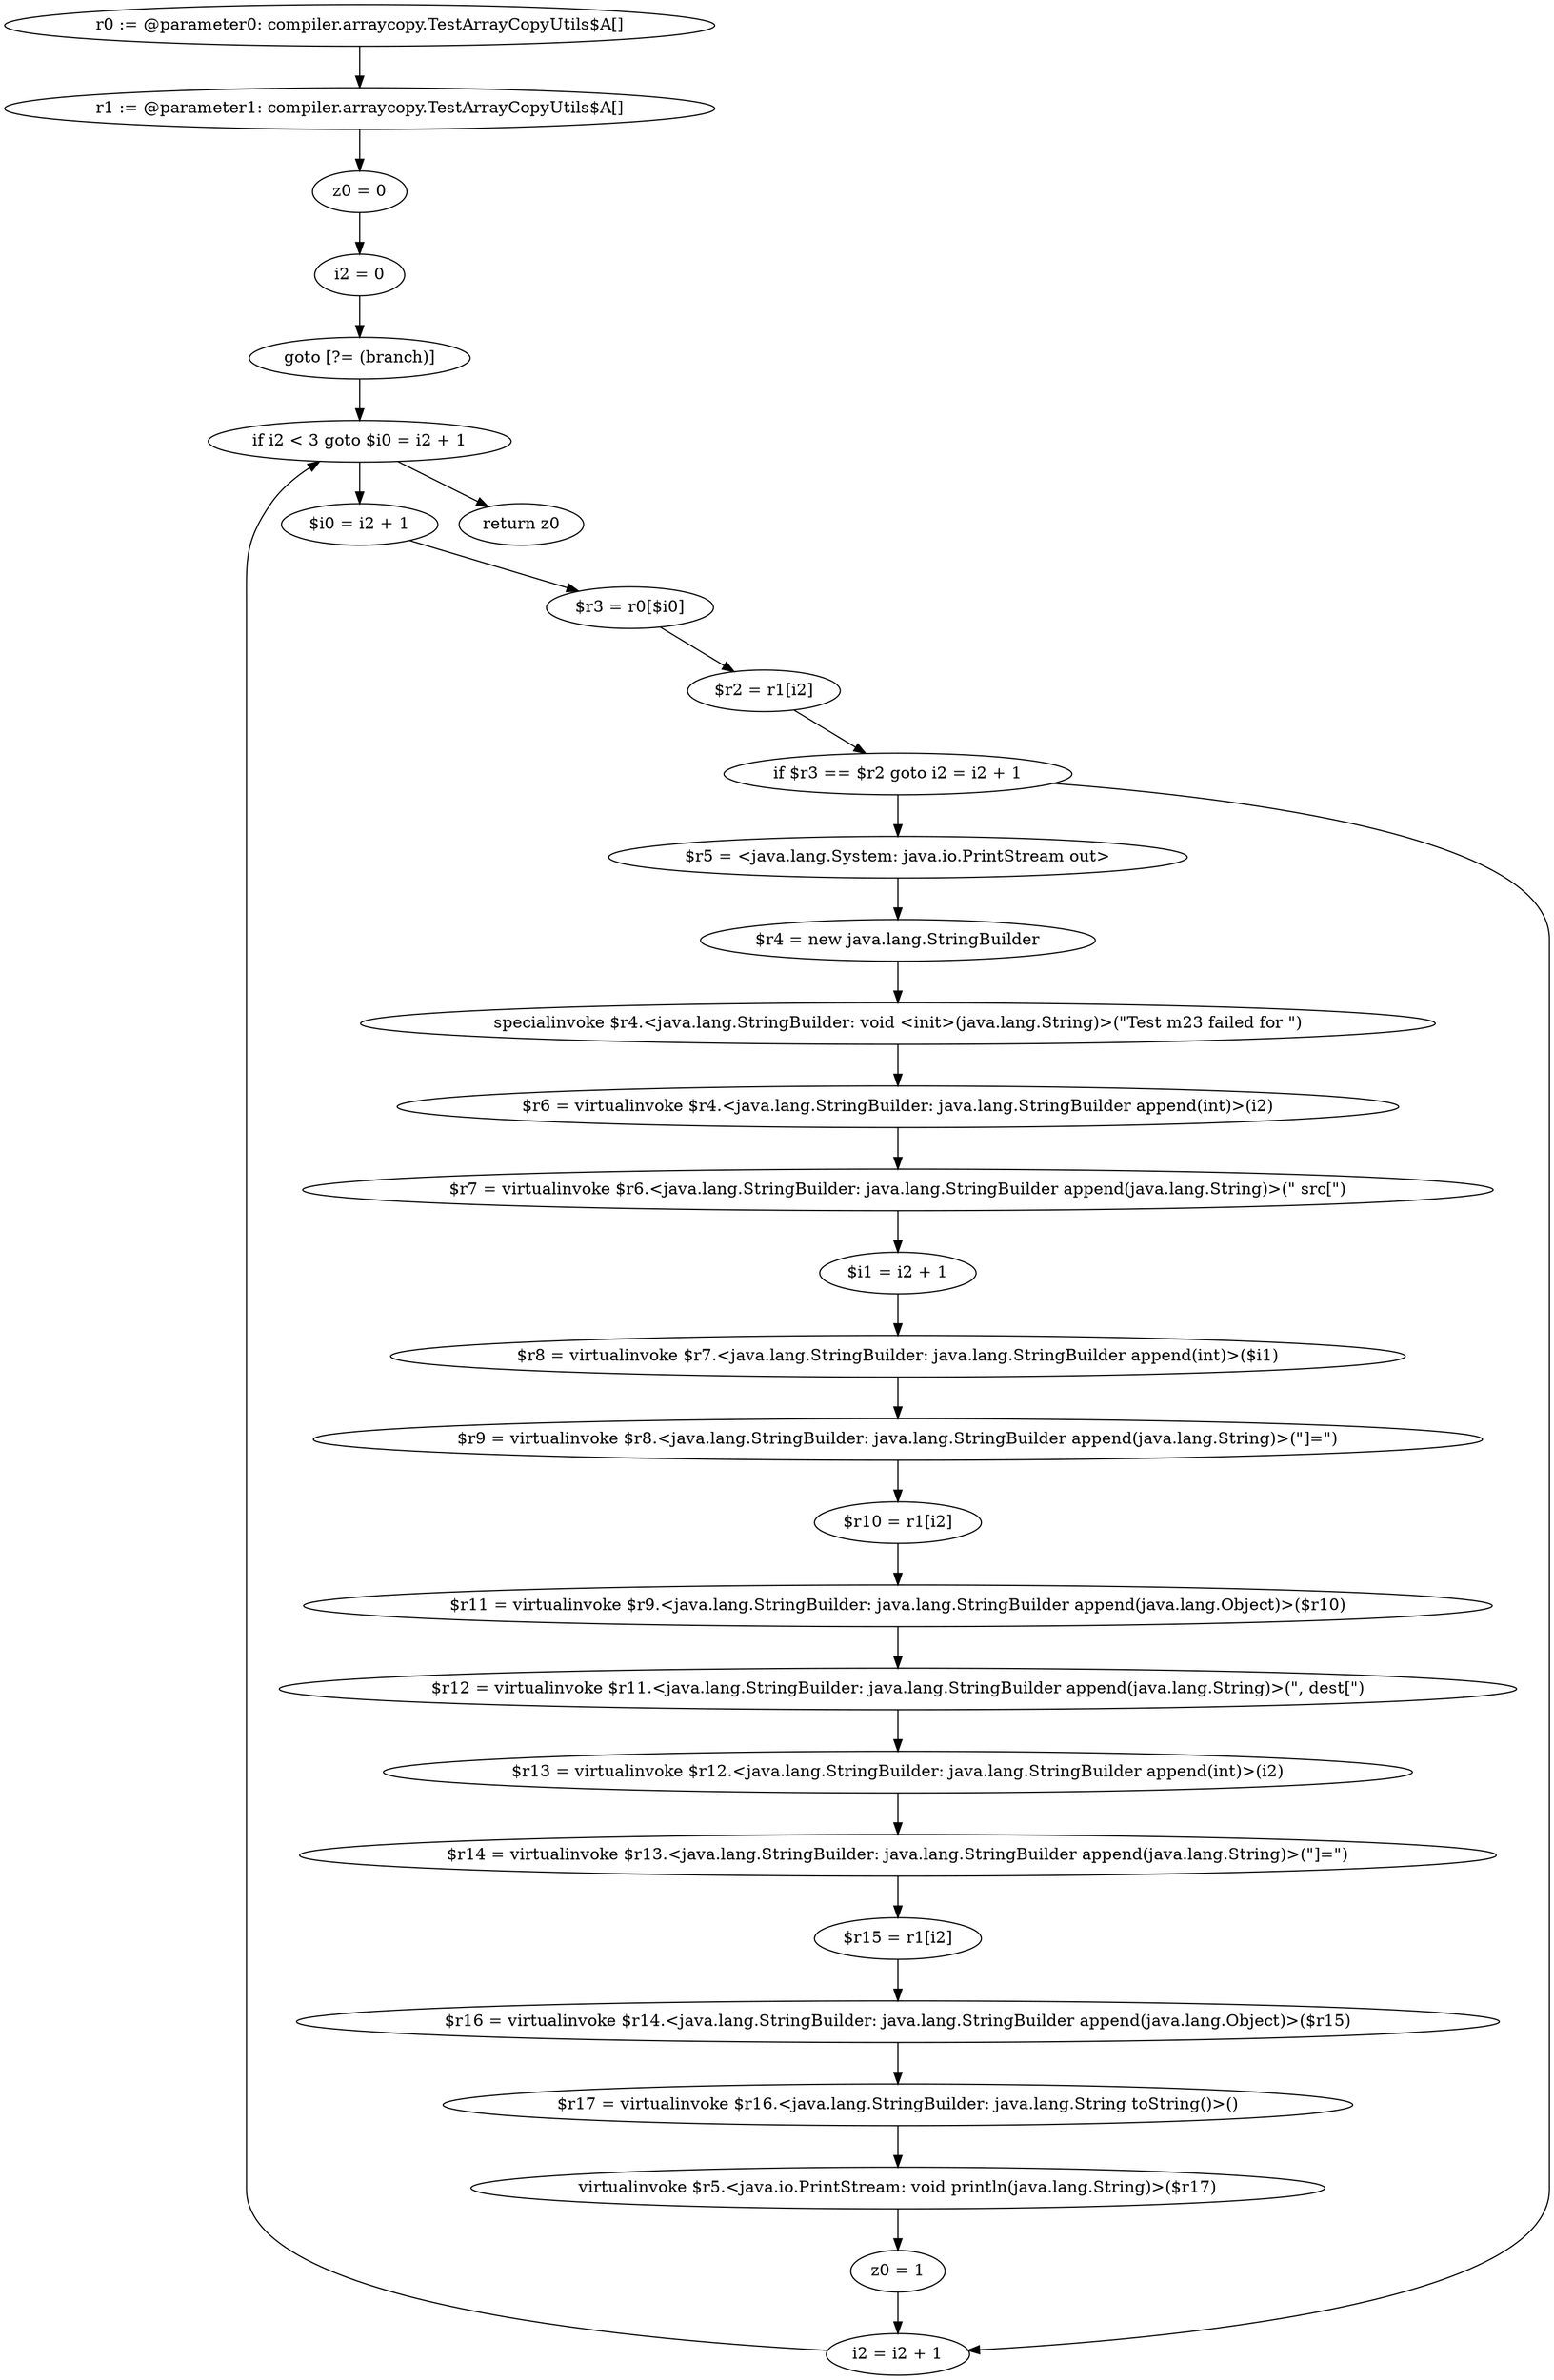 digraph "unitGraph" {
    "r0 := @parameter0: compiler.arraycopy.TestArrayCopyUtils$A[]"
    "r1 := @parameter1: compiler.arraycopy.TestArrayCopyUtils$A[]"
    "z0 = 0"
    "i2 = 0"
    "goto [?= (branch)]"
    "$i0 = i2 + 1"
    "$r3 = r0[$i0]"
    "$r2 = r1[i2]"
    "if $r3 == $r2 goto i2 = i2 + 1"
    "$r5 = <java.lang.System: java.io.PrintStream out>"
    "$r4 = new java.lang.StringBuilder"
    "specialinvoke $r4.<java.lang.StringBuilder: void <init>(java.lang.String)>(\"Test m23 failed for \")"
    "$r6 = virtualinvoke $r4.<java.lang.StringBuilder: java.lang.StringBuilder append(int)>(i2)"
    "$r7 = virtualinvoke $r6.<java.lang.StringBuilder: java.lang.StringBuilder append(java.lang.String)>(\" src[\")"
    "$i1 = i2 + 1"
    "$r8 = virtualinvoke $r7.<java.lang.StringBuilder: java.lang.StringBuilder append(int)>($i1)"
    "$r9 = virtualinvoke $r8.<java.lang.StringBuilder: java.lang.StringBuilder append(java.lang.String)>(\"]=\")"
    "$r10 = r1[i2]"
    "$r11 = virtualinvoke $r9.<java.lang.StringBuilder: java.lang.StringBuilder append(java.lang.Object)>($r10)"
    "$r12 = virtualinvoke $r11.<java.lang.StringBuilder: java.lang.StringBuilder append(java.lang.String)>(\", dest[\")"
    "$r13 = virtualinvoke $r12.<java.lang.StringBuilder: java.lang.StringBuilder append(int)>(i2)"
    "$r14 = virtualinvoke $r13.<java.lang.StringBuilder: java.lang.StringBuilder append(java.lang.String)>(\"]=\")"
    "$r15 = r1[i2]"
    "$r16 = virtualinvoke $r14.<java.lang.StringBuilder: java.lang.StringBuilder append(java.lang.Object)>($r15)"
    "$r17 = virtualinvoke $r16.<java.lang.StringBuilder: java.lang.String toString()>()"
    "virtualinvoke $r5.<java.io.PrintStream: void println(java.lang.String)>($r17)"
    "z0 = 1"
    "i2 = i2 + 1"
    "if i2 < 3 goto $i0 = i2 + 1"
    "return z0"
    "r0 := @parameter0: compiler.arraycopy.TestArrayCopyUtils$A[]"->"r1 := @parameter1: compiler.arraycopy.TestArrayCopyUtils$A[]";
    "r1 := @parameter1: compiler.arraycopy.TestArrayCopyUtils$A[]"->"z0 = 0";
    "z0 = 0"->"i2 = 0";
    "i2 = 0"->"goto [?= (branch)]";
    "goto [?= (branch)]"->"if i2 < 3 goto $i0 = i2 + 1";
    "$i0 = i2 + 1"->"$r3 = r0[$i0]";
    "$r3 = r0[$i0]"->"$r2 = r1[i2]";
    "$r2 = r1[i2]"->"if $r3 == $r2 goto i2 = i2 + 1";
    "if $r3 == $r2 goto i2 = i2 + 1"->"$r5 = <java.lang.System: java.io.PrintStream out>";
    "if $r3 == $r2 goto i2 = i2 + 1"->"i2 = i2 + 1";
    "$r5 = <java.lang.System: java.io.PrintStream out>"->"$r4 = new java.lang.StringBuilder";
    "$r4 = new java.lang.StringBuilder"->"specialinvoke $r4.<java.lang.StringBuilder: void <init>(java.lang.String)>(\"Test m23 failed for \")";
    "specialinvoke $r4.<java.lang.StringBuilder: void <init>(java.lang.String)>(\"Test m23 failed for \")"->"$r6 = virtualinvoke $r4.<java.lang.StringBuilder: java.lang.StringBuilder append(int)>(i2)";
    "$r6 = virtualinvoke $r4.<java.lang.StringBuilder: java.lang.StringBuilder append(int)>(i2)"->"$r7 = virtualinvoke $r6.<java.lang.StringBuilder: java.lang.StringBuilder append(java.lang.String)>(\" src[\")";
    "$r7 = virtualinvoke $r6.<java.lang.StringBuilder: java.lang.StringBuilder append(java.lang.String)>(\" src[\")"->"$i1 = i2 + 1";
    "$i1 = i2 + 1"->"$r8 = virtualinvoke $r7.<java.lang.StringBuilder: java.lang.StringBuilder append(int)>($i1)";
    "$r8 = virtualinvoke $r7.<java.lang.StringBuilder: java.lang.StringBuilder append(int)>($i1)"->"$r9 = virtualinvoke $r8.<java.lang.StringBuilder: java.lang.StringBuilder append(java.lang.String)>(\"]=\")";
    "$r9 = virtualinvoke $r8.<java.lang.StringBuilder: java.lang.StringBuilder append(java.lang.String)>(\"]=\")"->"$r10 = r1[i2]";
    "$r10 = r1[i2]"->"$r11 = virtualinvoke $r9.<java.lang.StringBuilder: java.lang.StringBuilder append(java.lang.Object)>($r10)";
    "$r11 = virtualinvoke $r9.<java.lang.StringBuilder: java.lang.StringBuilder append(java.lang.Object)>($r10)"->"$r12 = virtualinvoke $r11.<java.lang.StringBuilder: java.lang.StringBuilder append(java.lang.String)>(\", dest[\")";
    "$r12 = virtualinvoke $r11.<java.lang.StringBuilder: java.lang.StringBuilder append(java.lang.String)>(\", dest[\")"->"$r13 = virtualinvoke $r12.<java.lang.StringBuilder: java.lang.StringBuilder append(int)>(i2)";
    "$r13 = virtualinvoke $r12.<java.lang.StringBuilder: java.lang.StringBuilder append(int)>(i2)"->"$r14 = virtualinvoke $r13.<java.lang.StringBuilder: java.lang.StringBuilder append(java.lang.String)>(\"]=\")";
    "$r14 = virtualinvoke $r13.<java.lang.StringBuilder: java.lang.StringBuilder append(java.lang.String)>(\"]=\")"->"$r15 = r1[i2]";
    "$r15 = r1[i2]"->"$r16 = virtualinvoke $r14.<java.lang.StringBuilder: java.lang.StringBuilder append(java.lang.Object)>($r15)";
    "$r16 = virtualinvoke $r14.<java.lang.StringBuilder: java.lang.StringBuilder append(java.lang.Object)>($r15)"->"$r17 = virtualinvoke $r16.<java.lang.StringBuilder: java.lang.String toString()>()";
    "$r17 = virtualinvoke $r16.<java.lang.StringBuilder: java.lang.String toString()>()"->"virtualinvoke $r5.<java.io.PrintStream: void println(java.lang.String)>($r17)";
    "virtualinvoke $r5.<java.io.PrintStream: void println(java.lang.String)>($r17)"->"z0 = 1";
    "z0 = 1"->"i2 = i2 + 1";
    "i2 = i2 + 1"->"if i2 < 3 goto $i0 = i2 + 1";
    "if i2 < 3 goto $i0 = i2 + 1"->"return z0";
    "if i2 < 3 goto $i0 = i2 + 1"->"$i0 = i2 + 1";
}
